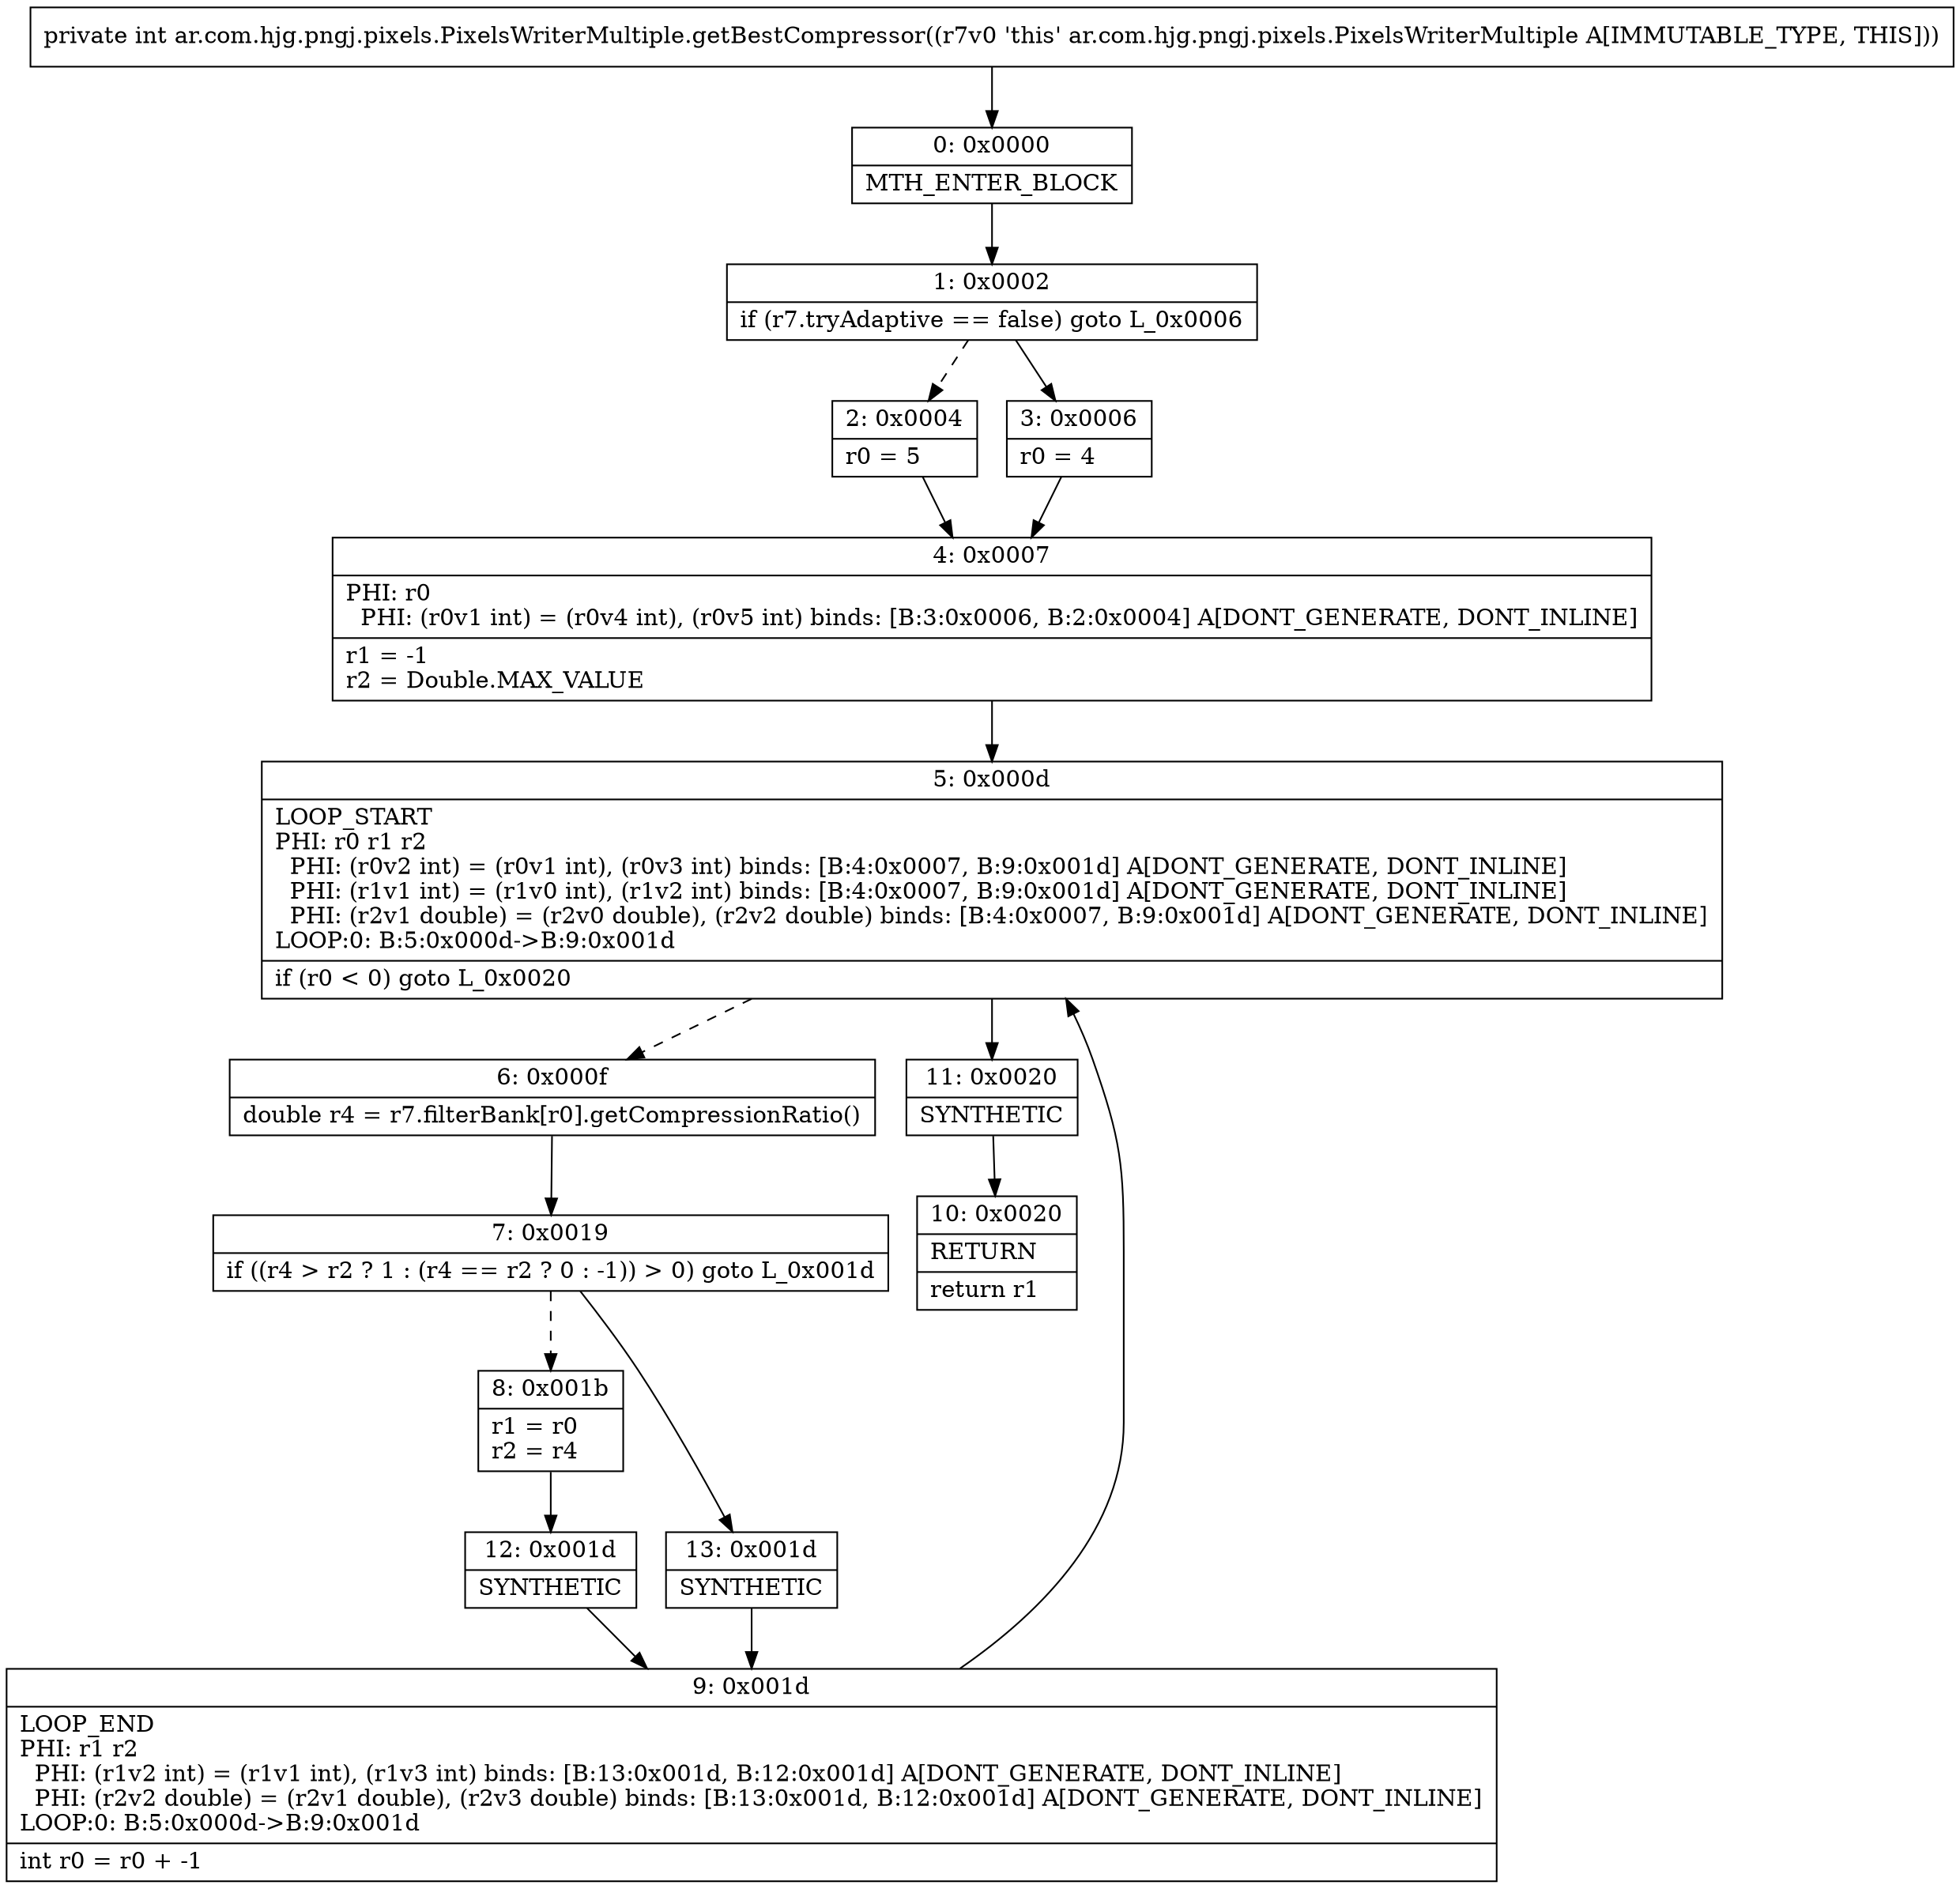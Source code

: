 digraph "CFG forar.com.hjg.pngj.pixels.PixelsWriterMultiple.getBestCompressor()I" {
Node_0 [shape=record,label="{0\:\ 0x0000|MTH_ENTER_BLOCK\l}"];
Node_1 [shape=record,label="{1\:\ 0x0002|if (r7.tryAdaptive == false) goto L_0x0006\l}"];
Node_2 [shape=record,label="{2\:\ 0x0004|r0 = 5\l}"];
Node_3 [shape=record,label="{3\:\ 0x0006|r0 = 4\l}"];
Node_4 [shape=record,label="{4\:\ 0x0007|PHI: r0 \l  PHI: (r0v1 int) = (r0v4 int), (r0v5 int) binds: [B:3:0x0006, B:2:0x0004] A[DONT_GENERATE, DONT_INLINE]\l|r1 = \-1\lr2 = Double.MAX_VALUE\l}"];
Node_5 [shape=record,label="{5\:\ 0x000d|LOOP_START\lPHI: r0 r1 r2 \l  PHI: (r0v2 int) = (r0v1 int), (r0v3 int) binds: [B:4:0x0007, B:9:0x001d] A[DONT_GENERATE, DONT_INLINE]\l  PHI: (r1v1 int) = (r1v0 int), (r1v2 int) binds: [B:4:0x0007, B:9:0x001d] A[DONT_GENERATE, DONT_INLINE]\l  PHI: (r2v1 double) = (r2v0 double), (r2v2 double) binds: [B:4:0x0007, B:9:0x001d] A[DONT_GENERATE, DONT_INLINE]\lLOOP:0: B:5:0x000d\-\>B:9:0x001d\l|if (r0 \< 0) goto L_0x0020\l}"];
Node_6 [shape=record,label="{6\:\ 0x000f|double r4 = r7.filterBank[r0].getCompressionRatio()\l}"];
Node_7 [shape=record,label="{7\:\ 0x0019|if ((r4 \> r2 ? 1 : (r4 == r2 ? 0 : \-1)) \> 0) goto L_0x001d\l}"];
Node_8 [shape=record,label="{8\:\ 0x001b|r1 = r0\lr2 = r4\l}"];
Node_9 [shape=record,label="{9\:\ 0x001d|LOOP_END\lPHI: r1 r2 \l  PHI: (r1v2 int) = (r1v1 int), (r1v3 int) binds: [B:13:0x001d, B:12:0x001d] A[DONT_GENERATE, DONT_INLINE]\l  PHI: (r2v2 double) = (r2v1 double), (r2v3 double) binds: [B:13:0x001d, B:12:0x001d] A[DONT_GENERATE, DONT_INLINE]\lLOOP:0: B:5:0x000d\-\>B:9:0x001d\l|int r0 = r0 + \-1\l}"];
Node_10 [shape=record,label="{10\:\ 0x0020|RETURN\l|return r1\l}"];
Node_11 [shape=record,label="{11\:\ 0x0020|SYNTHETIC\l}"];
Node_12 [shape=record,label="{12\:\ 0x001d|SYNTHETIC\l}"];
Node_13 [shape=record,label="{13\:\ 0x001d|SYNTHETIC\l}"];
MethodNode[shape=record,label="{private int ar.com.hjg.pngj.pixels.PixelsWriterMultiple.getBestCompressor((r7v0 'this' ar.com.hjg.pngj.pixels.PixelsWriterMultiple A[IMMUTABLE_TYPE, THIS])) }"];
MethodNode -> Node_0;
Node_0 -> Node_1;
Node_1 -> Node_2[style=dashed];
Node_1 -> Node_3;
Node_2 -> Node_4;
Node_3 -> Node_4;
Node_4 -> Node_5;
Node_5 -> Node_6[style=dashed];
Node_5 -> Node_11;
Node_6 -> Node_7;
Node_7 -> Node_8[style=dashed];
Node_7 -> Node_13;
Node_8 -> Node_12;
Node_9 -> Node_5;
Node_11 -> Node_10;
Node_12 -> Node_9;
Node_13 -> Node_9;
}


